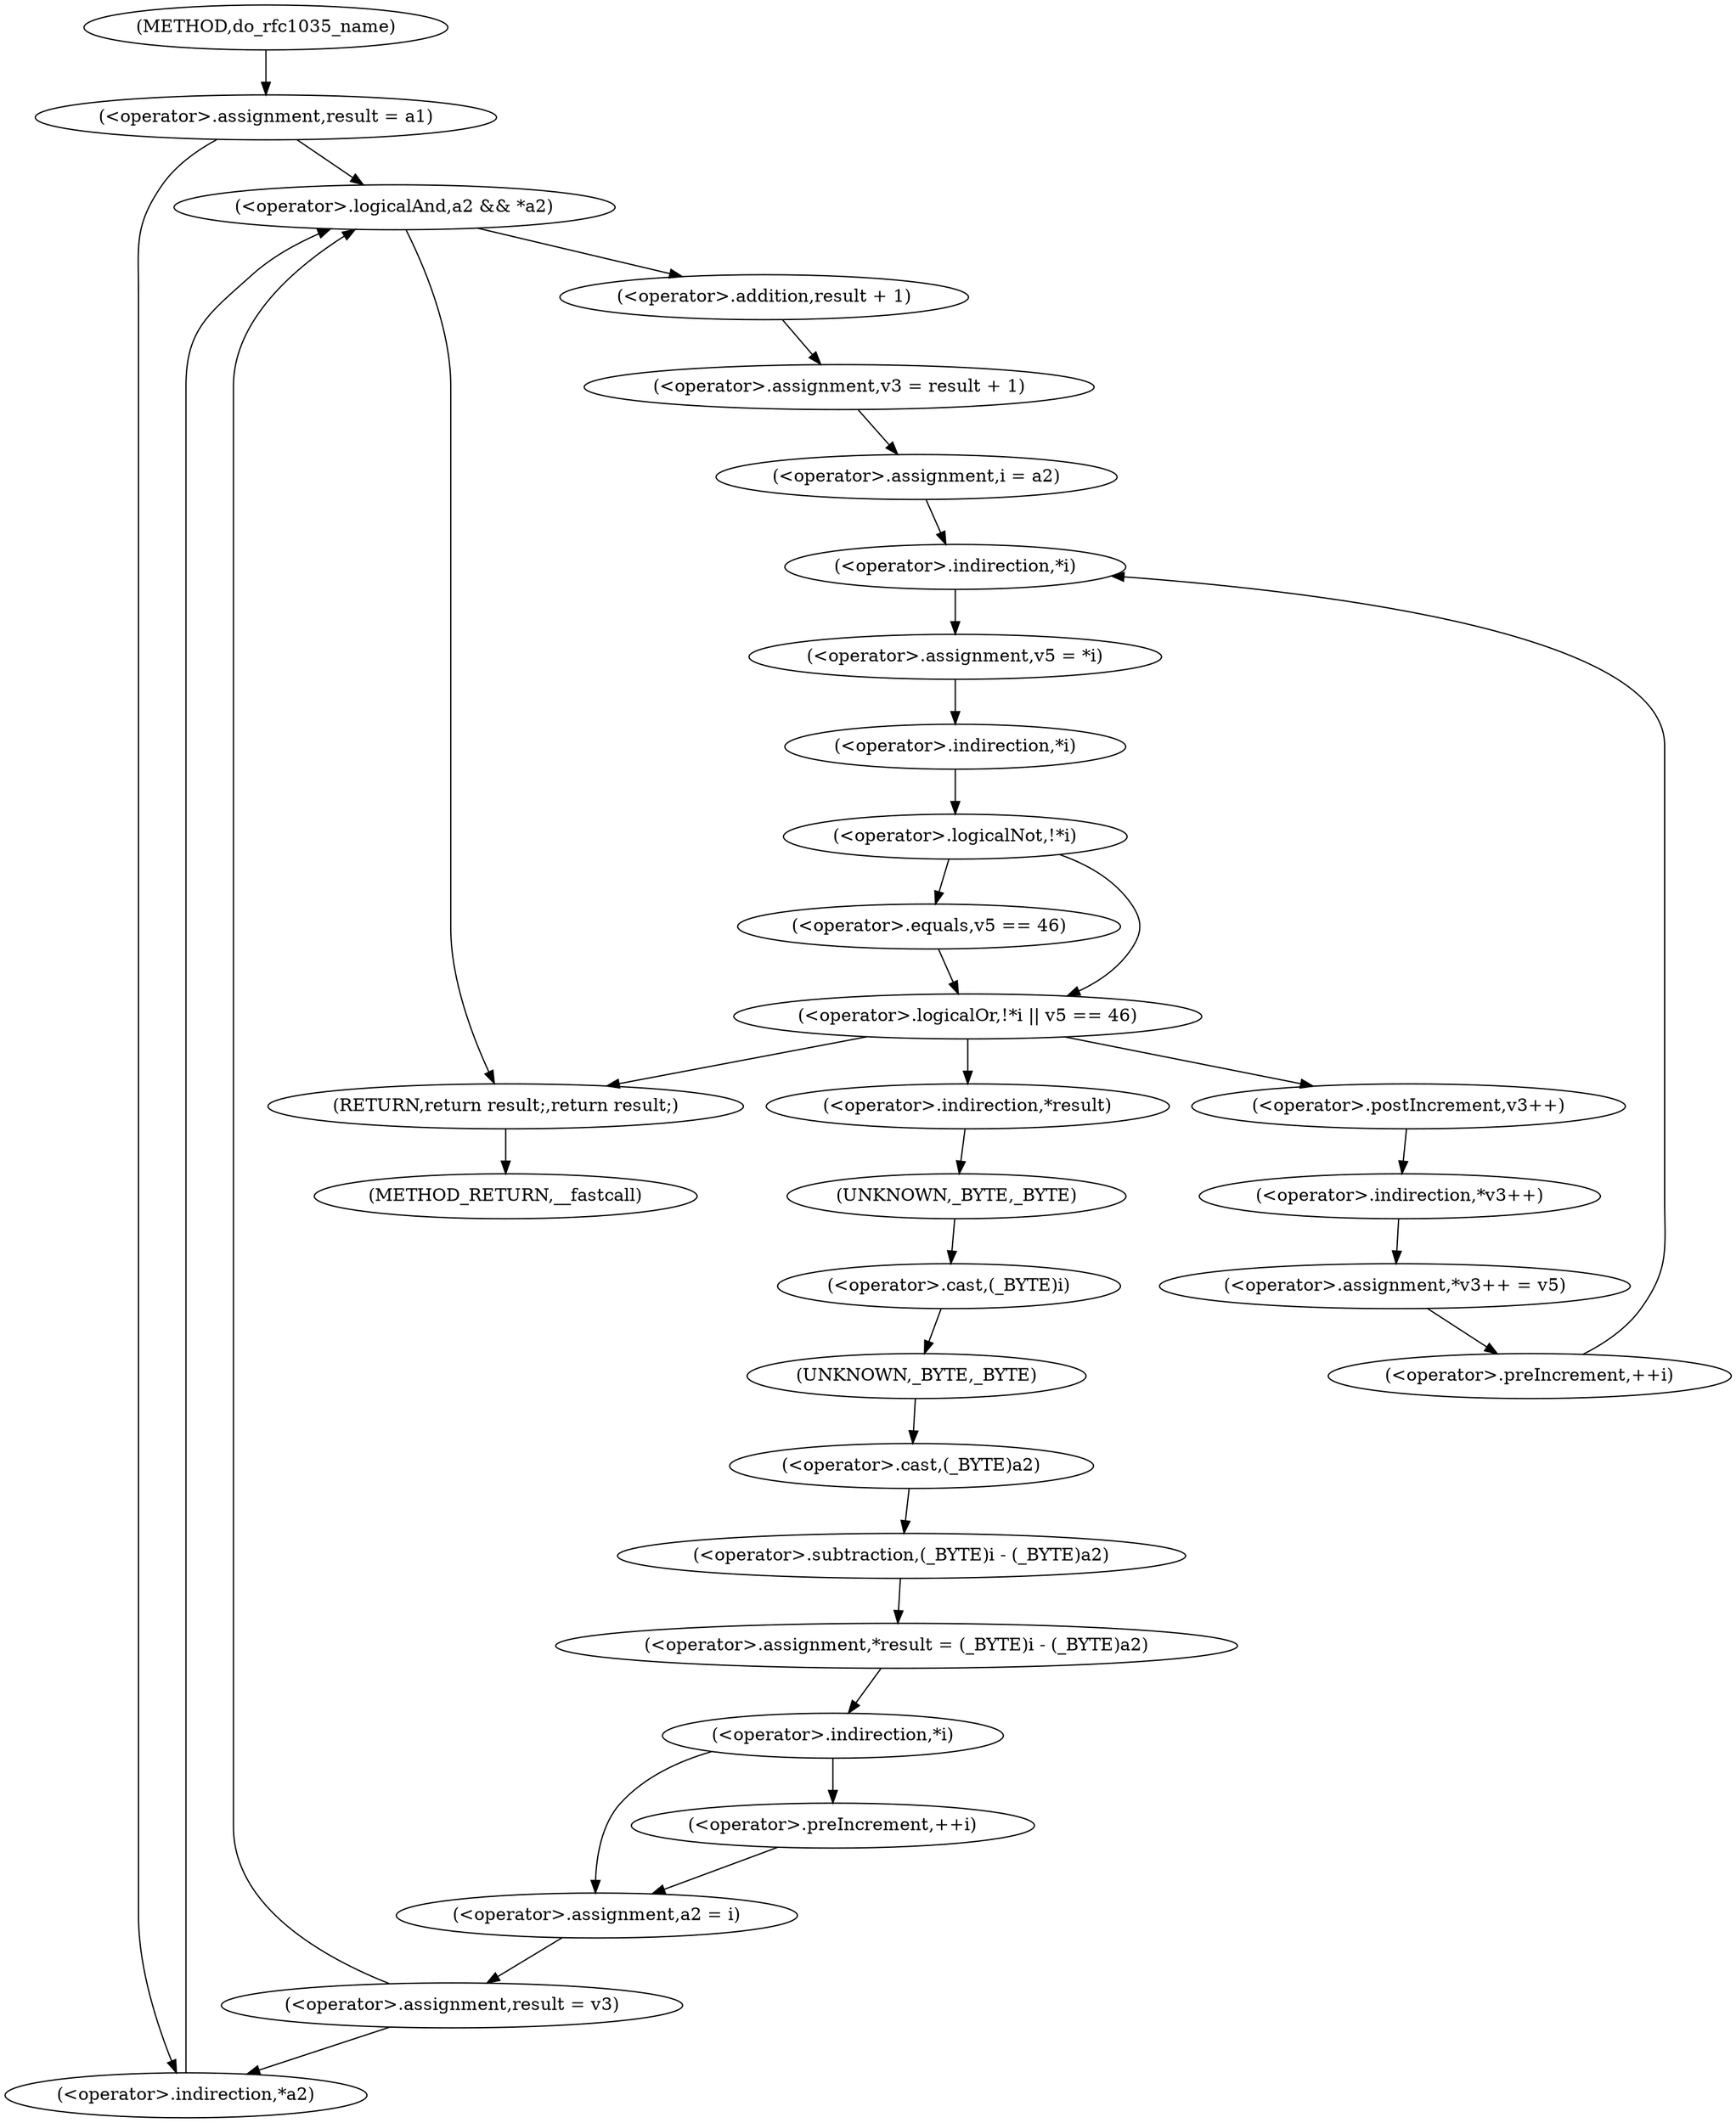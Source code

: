 digraph do_rfc1035_name {  
"1000113" [label = "(<operator>.assignment,result = a1)" ]
"1000117" [label = "(<operator>.logicalAnd,a2 && *a2)" ]
"1000119" [label = "(<operator>.indirection,*a2)" ]
"1000122" [label = "(<operator>.assignment,v3 = result + 1)" ]
"1000124" [label = "(<operator>.addition,result + 1)" ]
"1000128" [label = "(<operator>.assignment,i = a2)" ]
"1000131" [label = "(<operator>.preIncrement,++i)" ]
"1000134" [label = "(<operator>.assignment,v5 = *i)" ]
"1000136" [label = "(<operator>.indirection,*i)" ]
"1000139" [label = "(<operator>.logicalOr,!*i || v5 == 46)" ]
"1000140" [label = "(<operator>.logicalNot,!*i)" ]
"1000141" [label = "(<operator>.indirection,*i)" ]
"1000143" [label = "(<operator>.equals,v5 == 46)" ]
"1000147" [label = "(<operator>.assignment,*v3++ = v5)" ]
"1000148" [label = "(<operator>.indirection,*v3++)" ]
"1000149" [label = "(<operator>.postIncrement,v3++)" ]
"1000152" [label = "(<operator>.assignment,*result = (_BYTE)i - (_BYTE)a2)" ]
"1000153" [label = "(<operator>.indirection,*result)" ]
"1000155" [label = "(<operator>.subtraction,(_BYTE)i - (_BYTE)a2)" ]
"1000156" [label = "(<operator>.cast,(_BYTE)i)" ]
"1000157" [label = "(UNKNOWN,_BYTE,_BYTE)" ]
"1000159" [label = "(<operator>.cast,(_BYTE)a2)" ]
"1000160" [label = "(UNKNOWN,_BYTE,_BYTE)" ]
"1000163" [label = "(<operator>.indirection,*i)" ]
"1000165" [label = "(<operator>.preIncrement,++i)" ]
"1000167" [label = "(<operator>.assignment,a2 = i)" ]
"1000170" [label = "(<operator>.assignment,result = v3)" ]
"1000173" [label = "(RETURN,return result;,return result;)" ]
"1000105" [label = "(METHOD,do_rfc1035_name)" ]
"1000175" [label = "(METHOD_RETURN,__fastcall)" ]
  "1000113" -> "1000117" 
  "1000113" -> "1000119" 
  "1000117" -> "1000124" 
  "1000117" -> "1000173" 
  "1000119" -> "1000117" 
  "1000122" -> "1000128" 
  "1000124" -> "1000122" 
  "1000128" -> "1000136" 
  "1000131" -> "1000136" 
  "1000134" -> "1000141" 
  "1000136" -> "1000134" 
  "1000139" -> "1000153" 
  "1000139" -> "1000173" 
  "1000139" -> "1000149" 
  "1000140" -> "1000139" 
  "1000140" -> "1000143" 
  "1000141" -> "1000140" 
  "1000143" -> "1000139" 
  "1000147" -> "1000131" 
  "1000148" -> "1000147" 
  "1000149" -> "1000148" 
  "1000152" -> "1000163" 
  "1000153" -> "1000157" 
  "1000155" -> "1000152" 
  "1000156" -> "1000160" 
  "1000157" -> "1000156" 
  "1000159" -> "1000155" 
  "1000160" -> "1000159" 
  "1000163" -> "1000165" 
  "1000163" -> "1000167" 
  "1000165" -> "1000167" 
  "1000167" -> "1000170" 
  "1000170" -> "1000117" 
  "1000170" -> "1000119" 
  "1000173" -> "1000175" 
  "1000105" -> "1000113" 
}
